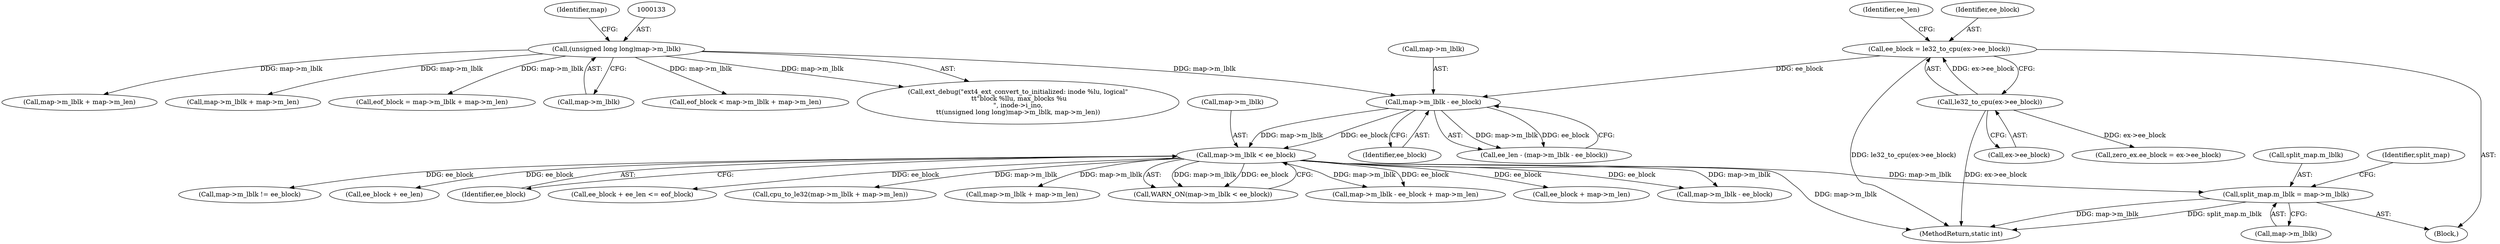 digraph "0_linux_667eff35a1f56fa74ce98a0c7c29a40adc1ba4e3@pointer" {
"1000269" [label="(Call,split_map.m_lblk = map->m_lblk)"];
"1000209" [label="(Call,map->m_lblk < ee_block)"];
"1000203" [label="(Call,map->m_lblk - ee_block)"];
"1000132" [label="(Call,(unsigned long long)map->m_lblk)"];
"1000189" [label="(Call,ee_block = le32_to_cpu(ex->ee_block))"];
"1000191" [label="(Call,le32_to_cpu(ex->ee_block))"];
"1000270" [label="(Call,split_map.m_lblk)"];
"1000201" [label="(Call,ee_len - (map->m_lblk - ee_block))"];
"1000169" [label="(Call,eof_block = map->m_lblk + map->m_len)"];
"1000134" [label="(Call,map->m_lblk)"];
"1000160" [label="(Call,eof_block < map->m_lblk + map->m_len)"];
"1000213" [label="(Identifier,ee_block)"];
"1000217" [label="(Call,ee_block + ee_len <= eof_block)"];
"1000303" [label="(Call,cpu_to_le32(map->m_lblk + map->m_len))"];
"1000304" [label="(Call,map->m_lblk + map->m_len)"];
"1000273" [label="(Call,map->m_lblk)"];
"1000204" [label="(Call,map->m_lblk)"];
"1000132" [label="(Call,(unsigned long long)map->m_lblk)"];
"1000357" [label="(Call,map->m_lblk - ee_block + map->m_len)"];
"1000127" [label="(Call,ext_debug(\"ext4_ext_convert_to_initialized: inode %lu, logical\"\n \t\t\"block %llu, max_blocks %u\n\", inode->i_ino,\n\t\t(unsigned long long)map->m_lblk, map->m_len))"];
"1000196" [label="(Identifier,ee_len)"];
"1000189" [label="(Call,ee_block = le32_to_cpu(ex->ee_block))"];
"1000191" [label="(Call,le32_to_cpu(ex->ee_block))"];
"1000209" [label="(Call,map->m_lblk < ee_block)"];
"1000361" [label="(Call,ee_block + map->m_len)"];
"1000207" [label="(Identifier,ee_block)"];
"1000110" [label="(Block,)"];
"1000327" [label="(Call,map->m_lblk - ee_block)"];
"1000203" [label="(Call,map->m_lblk - ee_block)"];
"1000208" [label="(Call,WARN_ON(map->m_lblk < ee_block))"];
"1000192" [label="(Call,ex->ee_block)"];
"1000372" [label="(Call,map->m_lblk != ee_block)"];
"1000171" [label="(Call,map->m_lblk + map->m_len)"];
"1000218" [label="(Call,ee_block + ee_len)"];
"1000190" [label="(Identifier,ee_block)"];
"1000378" [label="(Call,zero_ex.ee_block = ex->ee_block)"];
"1000162" [label="(Call,map->m_lblk + map->m_len)"];
"1000210" [label="(Call,map->m_lblk)"];
"1000269" [label="(Call,split_map.m_lblk = map->m_lblk)"];
"1000138" [label="(Identifier,map)"];
"1000453" [label="(MethodReturn,static int)"];
"1000278" [label="(Identifier,split_map)"];
"1000269" -> "1000110"  [label="AST: "];
"1000269" -> "1000273"  [label="CFG: "];
"1000270" -> "1000269"  [label="AST: "];
"1000273" -> "1000269"  [label="AST: "];
"1000278" -> "1000269"  [label="CFG: "];
"1000269" -> "1000453"  [label="DDG: map->m_lblk"];
"1000269" -> "1000453"  [label="DDG: split_map.m_lblk"];
"1000209" -> "1000269"  [label="DDG: map->m_lblk"];
"1000209" -> "1000208"  [label="AST: "];
"1000209" -> "1000213"  [label="CFG: "];
"1000210" -> "1000209"  [label="AST: "];
"1000213" -> "1000209"  [label="AST: "];
"1000208" -> "1000209"  [label="CFG: "];
"1000209" -> "1000453"  [label="DDG: map->m_lblk"];
"1000209" -> "1000208"  [label="DDG: map->m_lblk"];
"1000209" -> "1000208"  [label="DDG: ee_block"];
"1000203" -> "1000209"  [label="DDG: map->m_lblk"];
"1000203" -> "1000209"  [label="DDG: ee_block"];
"1000209" -> "1000217"  [label="DDG: ee_block"];
"1000209" -> "1000218"  [label="DDG: ee_block"];
"1000209" -> "1000303"  [label="DDG: map->m_lblk"];
"1000209" -> "1000304"  [label="DDG: map->m_lblk"];
"1000209" -> "1000327"  [label="DDG: map->m_lblk"];
"1000209" -> "1000327"  [label="DDG: ee_block"];
"1000209" -> "1000357"  [label="DDG: map->m_lblk"];
"1000209" -> "1000357"  [label="DDG: ee_block"];
"1000209" -> "1000361"  [label="DDG: ee_block"];
"1000209" -> "1000372"  [label="DDG: ee_block"];
"1000203" -> "1000201"  [label="AST: "];
"1000203" -> "1000207"  [label="CFG: "];
"1000204" -> "1000203"  [label="AST: "];
"1000207" -> "1000203"  [label="AST: "];
"1000201" -> "1000203"  [label="CFG: "];
"1000203" -> "1000201"  [label="DDG: map->m_lblk"];
"1000203" -> "1000201"  [label="DDG: ee_block"];
"1000132" -> "1000203"  [label="DDG: map->m_lblk"];
"1000189" -> "1000203"  [label="DDG: ee_block"];
"1000132" -> "1000127"  [label="AST: "];
"1000132" -> "1000134"  [label="CFG: "];
"1000133" -> "1000132"  [label="AST: "];
"1000134" -> "1000132"  [label="AST: "];
"1000138" -> "1000132"  [label="CFG: "];
"1000132" -> "1000127"  [label="DDG: map->m_lblk"];
"1000132" -> "1000160"  [label="DDG: map->m_lblk"];
"1000132" -> "1000162"  [label="DDG: map->m_lblk"];
"1000132" -> "1000169"  [label="DDG: map->m_lblk"];
"1000132" -> "1000171"  [label="DDG: map->m_lblk"];
"1000189" -> "1000110"  [label="AST: "];
"1000189" -> "1000191"  [label="CFG: "];
"1000190" -> "1000189"  [label="AST: "];
"1000191" -> "1000189"  [label="AST: "];
"1000196" -> "1000189"  [label="CFG: "];
"1000189" -> "1000453"  [label="DDG: le32_to_cpu(ex->ee_block)"];
"1000191" -> "1000189"  [label="DDG: ex->ee_block"];
"1000191" -> "1000192"  [label="CFG: "];
"1000192" -> "1000191"  [label="AST: "];
"1000191" -> "1000453"  [label="DDG: ex->ee_block"];
"1000191" -> "1000378"  [label="DDG: ex->ee_block"];
}
